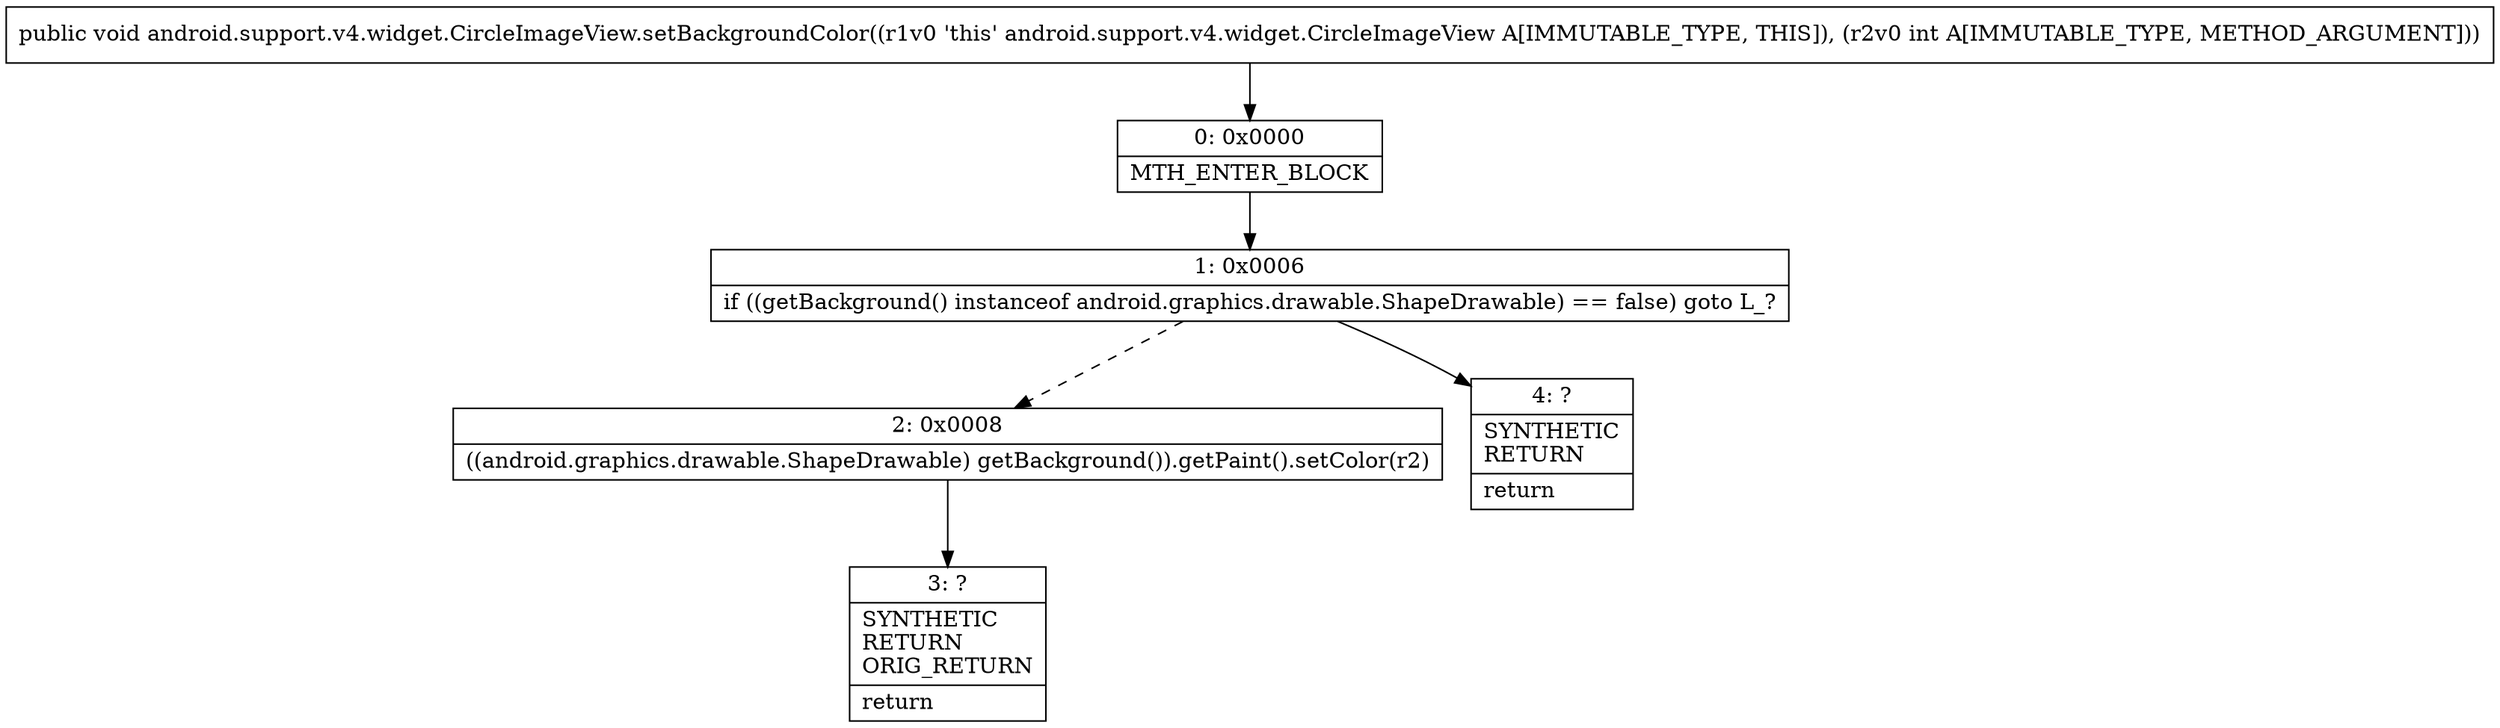 digraph "CFG forandroid.support.v4.widget.CircleImageView.setBackgroundColor(I)V" {
Node_0 [shape=record,label="{0\:\ 0x0000|MTH_ENTER_BLOCK\l}"];
Node_1 [shape=record,label="{1\:\ 0x0006|if ((getBackground() instanceof android.graphics.drawable.ShapeDrawable) == false) goto L_?\l}"];
Node_2 [shape=record,label="{2\:\ 0x0008|((android.graphics.drawable.ShapeDrawable) getBackground()).getPaint().setColor(r2)\l}"];
Node_3 [shape=record,label="{3\:\ ?|SYNTHETIC\lRETURN\lORIG_RETURN\l|return\l}"];
Node_4 [shape=record,label="{4\:\ ?|SYNTHETIC\lRETURN\l|return\l}"];
MethodNode[shape=record,label="{public void android.support.v4.widget.CircleImageView.setBackgroundColor((r1v0 'this' android.support.v4.widget.CircleImageView A[IMMUTABLE_TYPE, THIS]), (r2v0 int A[IMMUTABLE_TYPE, METHOD_ARGUMENT])) }"];
MethodNode -> Node_0;
Node_0 -> Node_1;
Node_1 -> Node_2[style=dashed];
Node_1 -> Node_4;
Node_2 -> Node_3;
}

